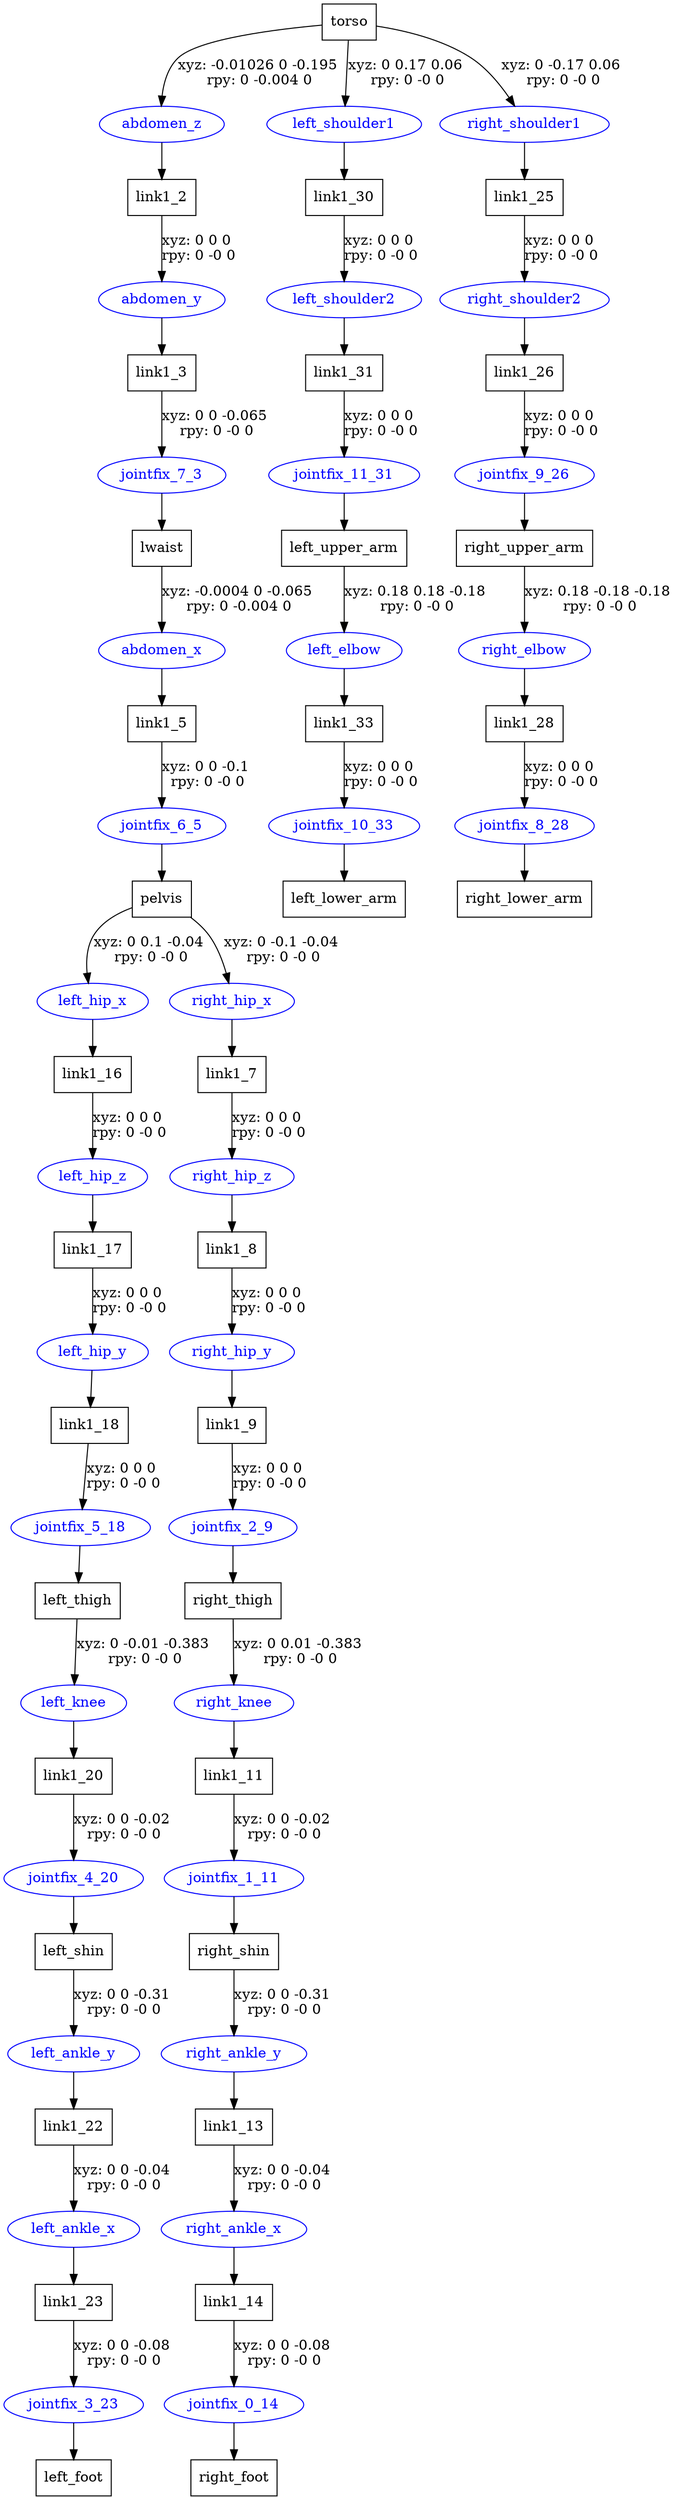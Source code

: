 digraph G {
node [shape=box];
"torso" [label="torso"];
"link1_2" [label="link1_2"];
"link1_3" [label="link1_3"];
"lwaist" [label="lwaist"];
"link1_5" [label="link1_5"];
"pelvis" [label="pelvis"];
"link1_16" [label="link1_16"];
"link1_17" [label="link1_17"];
"link1_18" [label="link1_18"];
"left_thigh" [label="left_thigh"];
"link1_20" [label="link1_20"];
"left_shin" [label="left_shin"];
"link1_22" [label="link1_22"];
"link1_23" [label="link1_23"];
"left_foot" [label="left_foot"];
"link1_7" [label="link1_7"];
"link1_8" [label="link1_8"];
"link1_9" [label="link1_9"];
"right_thigh" [label="right_thigh"];
"link1_11" [label="link1_11"];
"right_shin" [label="right_shin"];
"link1_13" [label="link1_13"];
"link1_14" [label="link1_14"];
"right_foot" [label="right_foot"];
"link1_30" [label="link1_30"];
"link1_31" [label="link1_31"];
"left_upper_arm" [label="left_upper_arm"];
"link1_33" [label="link1_33"];
"left_lower_arm" [label="left_lower_arm"];
"link1_25" [label="link1_25"];
"link1_26" [label="link1_26"];
"right_upper_arm" [label="right_upper_arm"];
"link1_28" [label="link1_28"];
"right_lower_arm" [label="right_lower_arm"];
node [shape=ellipse, color=blue, fontcolor=blue];
"torso" -> "abdomen_z" [label="xyz: -0.01026 0 -0.195 \nrpy: 0 -0.004 0"]
"abdomen_z" -> "link1_2"
"link1_2" -> "abdomen_y" [label="xyz: 0 0 0 \nrpy: 0 -0 0"]
"abdomen_y" -> "link1_3"
"link1_3" -> "jointfix_7_3" [label="xyz: 0 0 -0.065 \nrpy: 0 -0 0"]
"jointfix_7_3" -> "lwaist"
"lwaist" -> "abdomen_x" [label="xyz: -0.0004 0 -0.065 \nrpy: 0 -0.004 0"]
"abdomen_x" -> "link1_5"
"link1_5" -> "jointfix_6_5" [label="xyz: 0 0 -0.1 \nrpy: 0 -0 0"]
"jointfix_6_5" -> "pelvis"
"pelvis" -> "left_hip_x" [label="xyz: 0 0.1 -0.04 \nrpy: 0 -0 0"]
"left_hip_x" -> "link1_16"
"link1_16" -> "left_hip_z" [label="xyz: 0 0 0 \nrpy: 0 -0 0"]
"left_hip_z" -> "link1_17"
"link1_17" -> "left_hip_y" [label="xyz: 0 0 0 \nrpy: 0 -0 0"]
"left_hip_y" -> "link1_18"
"link1_18" -> "jointfix_5_18" [label="xyz: 0 0 0 \nrpy: 0 -0 0"]
"jointfix_5_18" -> "left_thigh"
"left_thigh" -> "left_knee" [label="xyz: 0 -0.01 -0.383 \nrpy: 0 -0 0"]
"left_knee" -> "link1_20"
"link1_20" -> "jointfix_4_20" [label="xyz: 0 0 -0.02 \nrpy: 0 -0 0"]
"jointfix_4_20" -> "left_shin"
"left_shin" -> "left_ankle_y" [label="xyz: 0 0 -0.31 \nrpy: 0 -0 0"]
"left_ankle_y" -> "link1_22"
"link1_22" -> "left_ankle_x" [label="xyz: 0 0 -0.04 \nrpy: 0 -0 0"]
"left_ankle_x" -> "link1_23"
"link1_23" -> "jointfix_3_23" [label="xyz: 0 0 -0.08 \nrpy: 0 -0 0"]
"jointfix_3_23" -> "left_foot"
"pelvis" -> "right_hip_x" [label="xyz: 0 -0.1 -0.04 \nrpy: 0 -0 0"]
"right_hip_x" -> "link1_7"
"link1_7" -> "right_hip_z" [label="xyz: 0 0 0 \nrpy: 0 -0 0"]
"right_hip_z" -> "link1_8"
"link1_8" -> "right_hip_y" [label="xyz: 0 0 0 \nrpy: 0 -0 0"]
"right_hip_y" -> "link1_9"
"link1_9" -> "jointfix_2_9" [label="xyz: 0 0 0 \nrpy: 0 -0 0"]
"jointfix_2_9" -> "right_thigh"
"right_thigh" -> "right_knee" [label="xyz: 0 0.01 -0.383 \nrpy: 0 -0 0"]
"right_knee" -> "link1_11"
"link1_11" -> "jointfix_1_11" [label="xyz: 0 0 -0.02 \nrpy: 0 -0 0"]
"jointfix_1_11" -> "right_shin"
"right_shin" -> "right_ankle_y" [label="xyz: 0 0 -0.31 \nrpy: 0 -0 0"]
"right_ankle_y" -> "link1_13"
"link1_13" -> "right_ankle_x" [label="xyz: 0 0 -0.04 \nrpy: 0 -0 0"]
"right_ankle_x" -> "link1_14"
"link1_14" -> "jointfix_0_14" [label="xyz: 0 0 -0.08 \nrpy: 0 -0 0"]
"jointfix_0_14" -> "right_foot"
"torso" -> "left_shoulder1" [label="xyz: 0 0.17 0.06 \nrpy: 0 -0 0"]
"left_shoulder1" -> "link1_30"
"link1_30" -> "left_shoulder2" [label="xyz: 0 0 0 \nrpy: 0 -0 0"]
"left_shoulder2" -> "link1_31"
"link1_31" -> "jointfix_11_31" [label="xyz: 0 0 0 \nrpy: 0 -0 0"]
"jointfix_11_31" -> "left_upper_arm"
"left_upper_arm" -> "left_elbow" [label="xyz: 0.18 0.18 -0.18 \nrpy: 0 -0 0"]
"left_elbow" -> "link1_33"
"link1_33" -> "jointfix_10_33" [label="xyz: 0 0 0 \nrpy: 0 -0 0"]
"jointfix_10_33" -> "left_lower_arm"
"torso" -> "right_shoulder1" [label="xyz: 0 -0.17 0.06 \nrpy: 0 -0 0"]
"right_shoulder1" -> "link1_25"
"link1_25" -> "right_shoulder2" [label="xyz: 0 0 0 \nrpy: 0 -0 0"]
"right_shoulder2" -> "link1_26"
"link1_26" -> "jointfix_9_26" [label="xyz: 0 0 0 \nrpy: 0 -0 0"]
"jointfix_9_26" -> "right_upper_arm"
"right_upper_arm" -> "right_elbow" [label="xyz: 0.18 -0.18 -0.18 \nrpy: 0 -0 0"]
"right_elbow" -> "link1_28"
"link1_28" -> "jointfix_8_28" [label="xyz: 0 0 0 \nrpy: 0 -0 0"]
"jointfix_8_28" -> "right_lower_arm"
}
